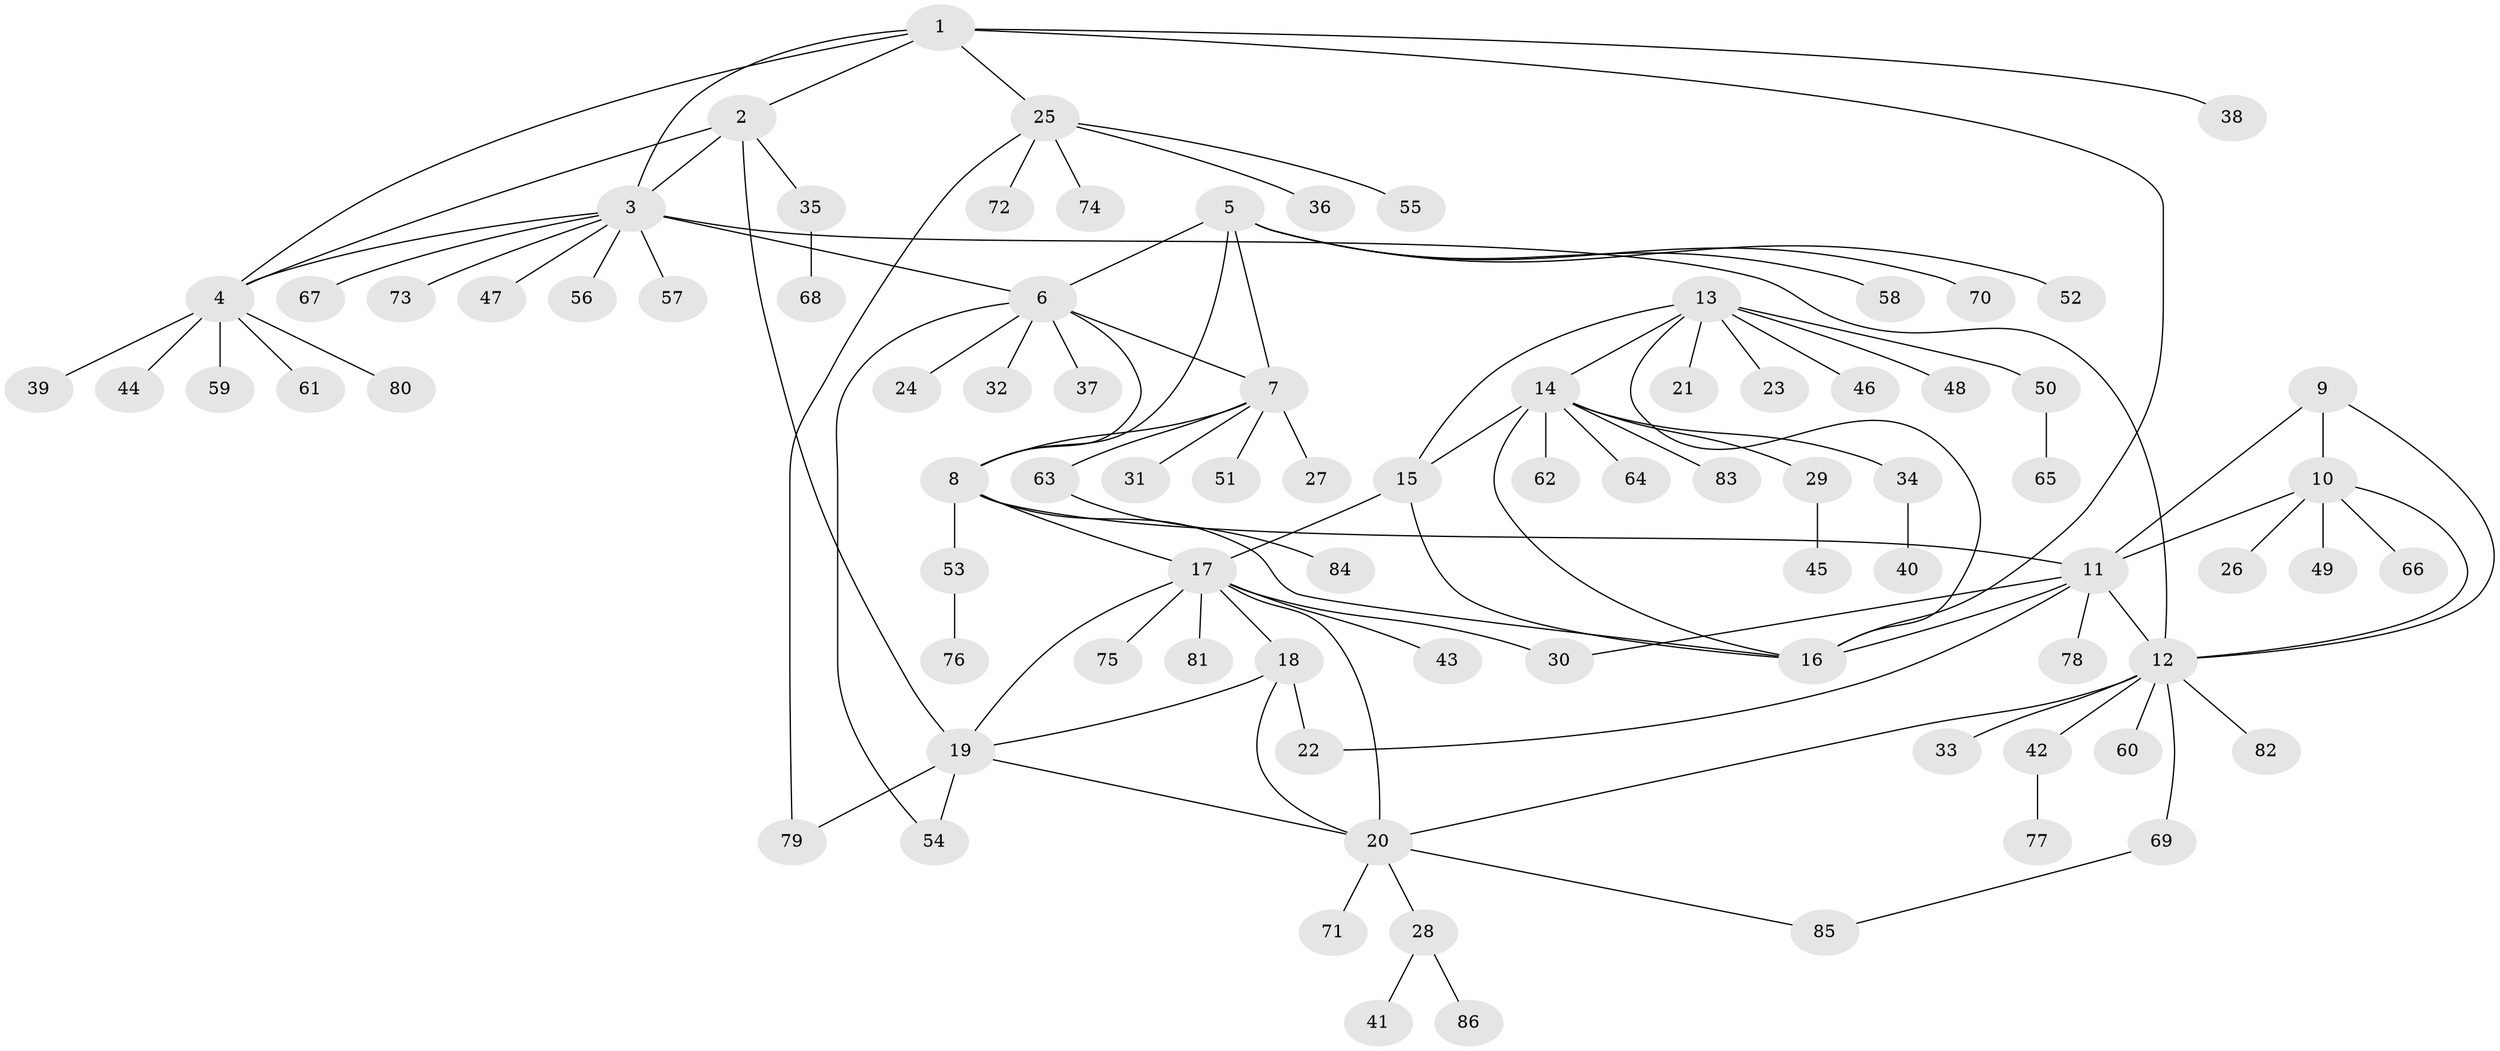 // Generated by graph-tools (version 1.1) at 2025/11/02/27/25 16:11:34]
// undirected, 86 vertices, 111 edges
graph export_dot {
graph [start="1"]
  node [color=gray90,style=filled];
  1;
  2;
  3;
  4;
  5;
  6;
  7;
  8;
  9;
  10;
  11;
  12;
  13;
  14;
  15;
  16;
  17;
  18;
  19;
  20;
  21;
  22;
  23;
  24;
  25;
  26;
  27;
  28;
  29;
  30;
  31;
  32;
  33;
  34;
  35;
  36;
  37;
  38;
  39;
  40;
  41;
  42;
  43;
  44;
  45;
  46;
  47;
  48;
  49;
  50;
  51;
  52;
  53;
  54;
  55;
  56;
  57;
  58;
  59;
  60;
  61;
  62;
  63;
  64;
  65;
  66;
  67;
  68;
  69;
  70;
  71;
  72;
  73;
  74;
  75;
  76;
  77;
  78;
  79;
  80;
  81;
  82;
  83;
  84;
  85;
  86;
  1 -- 2;
  1 -- 3;
  1 -- 4;
  1 -- 16;
  1 -- 25;
  1 -- 38;
  2 -- 3;
  2 -- 4;
  2 -- 19;
  2 -- 35;
  3 -- 4;
  3 -- 6;
  3 -- 12;
  3 -- 47;
  3 -- 56;
  3 -- 57;
  3 -- 67;
  3 -- 73;
  4 -- 39;
  4 -- 44;
  4 -- 59;
  4 -- 61;
  4 -- 80;
  5 -- 6;
  5 -- 7;
  5 -- 8;
  5 -- 52;
  5 -- 58;
  5 -- 70;
  6 -- 7;
  6 -- 8;
  6 -- 24;
  6 -- 32;
  6 -- 37;
  6 -- 54;
  7 -- 8;
  7 -- 27;
  7 -- 31;
  7 -- 51;
  7 -- 63;
  8 -- 11;
  8 -- 16;
  8 -- 17;
  8 -- 53;
  9 -- 10;
  9 -- 11;
  9 -- 12;
  10 -- 11;
  10 -- 12;
  10 -- 26;
  10 -- 49;
  10 -- 66;
  11 -- 12;
  11 -- 16;
  11 -- 22;
  11 -- 30;
  11 -- 78;
  12 -- 20;
  12 -- 33;
  12 -- 42;
  12 -- 60;
  12 -- 69;
  12 -- 82;
  13 -- 14;
  13 -- 15;
  13 -- 16;
  13 -- 21;
  13 -- 23;
  13 -- 46;
  13 -- 48;
  13 -- 50;
  14 -- 15;
  14 -- 16;
  14 -- 29;
  14 -- 34;
  14 -- 62;
  14 -- 64;
  14 -- 83;
  15 -- 16;
  15 -- 17;
  17 -- 18;
  17 -- 19;
  17 -- 20;
  17 -- 30;
  17 -- 43;
  17 -- 75;
  17 -- 81;
  18 -- 19;
  18 -- 20;
  18 -- 22;
  19 -- 20;
  19 -- 54;
  19 -- 79;
  20 -- 28;
  20 -- 71;
  20 -- 85;
  25 -- 36;
  25 -- 55;
  25 -- 72;
  25 -- 74;
  25 -- 79;
  28 -- 41;
  28 -- 86;
  29 -- 45;
  34 -- 40;
  35 -- 68;
  42 -- 77;
  50 -- 65;
  53 -- 76;
  63 -- 84;
  69 -- 85;
}
